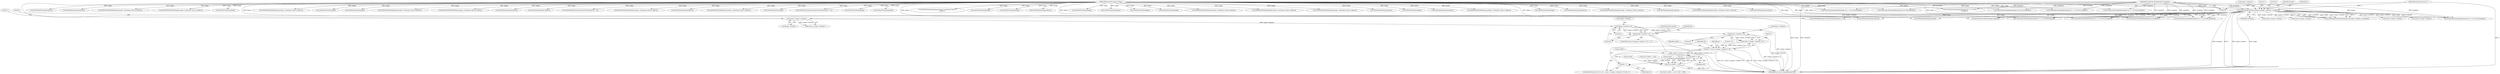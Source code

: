 digraph "0_ImageMagick_cc4ac341f29fa368da6ef01c207deaf8c61f6a2e@pointer" {
"1000206" [label="(Call,image->columns % 8)"];
"1000147" [label="(Call,(ssize_t) image->columns)"];
"1000118" [label="(Call,QueueAuthenticPixels(image,0,y,image->columns,1,exception))"];
"1000106" [label="(MethodParameterIn,Image *image)"];
"1000109" [label="(MethodParameterIn,ssize_t y)"];
"1000110" [label="(MethodParameterIn,ExceptionInfo *exception)"];
"1000205" [label="(Call,(image->columns % 8) != 0)"];
"1000221" [label="(Call,image->columns % 8)"];
"1000219" [label="(Call,(ssize_t) (image->columns % 8))"];
"1000217" [label="(Call,bit < (ssize_t) (image->columns % 8))"];
"1000235" [label="(Call,0x80 >> bit)"];
"1000226" [label="(Call,bit++)"];
"1000232" [label="(Call,(*p) & (0x80 >> bit))"];
"1000764" [label="(Call,(ssize_t) image->columns)"];
"1000170" [label="(Call,(*p) & (0x80 >> bit))"];
"1000478" [label="(Call,GetPixelChannels(image))"];
"1000403" [label="(Call,ConstrainColormapIndex(image,(*p) & 0x3,exception))"];
"1000147" [label="(Call,(ssize_t) image->columns)"];
"1000364" [label="(Call,GetPixelChannels(image))"];
"1000740" [label="(Call,SetPixelViaPixelInfo(image,image->colormap+(ssize_t) index,q))"];
"1000213" [label="(ControlStructure,for (bit=0; bit < (ssize_t) (image->columns % 8); bit++))"];
"1000260" [label="(Call,SetPixelViaPixelInfo(image,image->colormap+(ssize_t) index,q))"];
"1000298" [label="(Call,ConstrainColormapIndex(image,(*p >> 6) & 0x3,exception))"];
"1000611" [label="(Call,SetPixelViaPixelInfo(image,image->colormap+(ssize_t) index,q))"];
"1000121" [label="(Identifier,y)"];
"1000122" [label="(Call,image->columns)"];
"1000580" [label="(Call,(ssize_t) image->columns)"];
"1000307" [label="(Call,SetPixelIndex(image,index,q))"];
"1000795" [label="(Call,GetPixelChannels(image))"];
"1000544" [label="(Call,SetPixelIndex(image,index,q))"];
"1000250" [label="(Call,SetPixelViaPixelInfo(image,image->colormap+(ssize_t) index,q))"];
"1000658" [label="(Call,GetPixelChannels(image))"];
"1000221" [label="(Call,image->columns % 8)"];
"1000410" [label="(Call,SetPixelIndex(image,index,q))"];
"1000206" [label="(Call,image->columns % 8)"];
"1000226" [label="(Call,bit++)"];
"1000510" [label="(Call,SetPixelViaPixelInfo(image,image->colormap+(ssize_t) index,q))"];
"1000106" [label="(MethodParameterIn,Image *image)"];
"1000125" [label="(Literal,1)"];
"1000368" [label="(Call,ConstrainColormapIndex(image,(*p >> 2) & 0x3,exception))"];
"1000730" [label="(Call,SetPixelIndex(image,index,q))"];
"1000116" [label="(Call,q=QueueAuthenticPixels(image,0,y,image->columns,1,exception))"];
"1000627" [label="(Call,ConstrainColormapIndex(image,(*p) & 0x0f,exception))"];
"1000276" [label="(ControlStructure,break;)"];
"1000238" [label="(Literal,0x01)"];
"1000231" [label="(Call,(*p) & (0x80 >> bit) ? 0x01 : 0x00)"];
"1000725" [label="(Call,ConstrainColormapIndex(image,*p,exception))"];
"1000447" [label="(Call,ConstrainColormapIndex(image,(*p >> 6) & 0x3,exception))"];
"1000491" [label="(Call,ConstrainColormapIndex(image,(*p >> 4) & 0x3,exception))"];
"1000215" [label="(Identifier,bit)"];
"1000690" [label="(Call,SetPixelViaPixelInfo(image,image->colormap+(ssize_t) index,q))"];
"1000634" [label="(Call,SetPixelIndex(image,index,q))"];
"1000149" [label="(Call,image->columns)"];
"1000286" [label="(Call,(ssize_t) image->columns)"];
"1000222" [label="(Call,image->columns)"];
"1000219" [label="(Call,(ssize_t) (image->columns % 8))"];
"1000680" [label="(Call,SetPixelIndex(image,index,q))"];
"1000227" [label="(Identifier,bit)"];
"1000333" [label="(Call,ConstrainColormapIndex(image,(*p >> 4) & 0x3,exception))"];
"1000601" [label="(Call,SetPixelIndex(image,index,q))"];
"1000387" [label="(Call,SetPixelViaPixelInfo(image,image->colormap+(ssize_t) index,q))"];
"1000317" [label="(Call,SetPixelViaPixelInfo(image,image->colormap+(ssize_t) index,q))"];
"1000110" [label="(MethodParameterIn,ExceptionInfo *exception)"];
"1000432" [label="(Call,GetPixelChannels(image))"];
"1000772" [label="(Call,SetPixelRed(image,ScaleCharToQuantum(*p++),q))"];
"1000236" [label="(Literal,0x80)"];
"1000109" [label="(MethodParameterIn,ssize_t y)"];
"1000466" [label="(Call,SetPixelViaPixelInfo(image,image->colormap+(ssize_t) index,q))"];
"1000623" [label="(Call,GetPixelChannels(image))"];
"1000237" [label="(Identifier,bit)"];
"1000399" [label="(Call,GetPixelChannels(image))"];
"1000715" [label="(Call,(ssize_t) image->columns)"];
"1000671" [label="(Call,ConstrainColormapIndex(image,(*p >> 4) & 0x0f,exception))"];
"1000800" [label="(Call,SyncAuthenticPixels(image,exception))"];
"1000188" [label="(Call,SetPixelViaPixelInfo(image,image->colormap+(ssize_t) index,q))"];
"1000230" [label="(Identifier,index)"];
"1000152" [label="(Literal,7)"];
"1000204" [label="(ControlStructure,if ((image->columns % 8) != 0))"];
"1000146" [label="(Call,(ssize_t) image->columns-7)"];
"1000535" [label="(Call,ConstrainColormapIndex(image,(*p >> 2) & 0x3,\n                       exception))"];
"1000210" [label="(Literal,8)"];
"1000352" [label="(Call,SetPixelViaPixelInfo(image,image->colormap+(ssize_t) index,q))"];
"1000118" [label="(Call,QueueAuthenticPixels(image,0,y,image->columns,1,exception))"];
"1000807" [label="(MethodReturn,static MagickBooleanType)"];
"1000235" [label="(Call,0x80 >> bit)"];
"1000456" [label="(Call,SetPixelIndex(image,index,q))"];
"1000500" [label="(Call,SetPixelIndex(image,index,q))"];
"1000178" [label="(Call,SetPixelIndex(image,index,q))"];
"1000207" [label="(Call,image->columns)"];
"1000592" [label="(Call,ConstrainColormapIndex(image,(*p >> 4) & 0x0f,exception))"];
"1000120" [label="(Literal,0)"];
"1000205" [label="(Call,(image->columns % 8) != 0)"];
"1000786" [label="(Call,SetPixelBlue(image,ScaleCharToQuantum(*p++),q))"];
"1000232" [label="(Call,(*p) & (0x80 >> bit))"];
"1000126" [label="(Identifier,exception)"];
"1000420" [label="(Call,SetPixelViaPixelInfo(image,image->colormap+(ssize_t) index,q))"];
"1000218" [label="(Identifier,bit)"];
"1000233" [label="(Call,*p)"];
"1000342" [label="(Call,SetPixelIndex(image,index,q))"];
"1000644" [label="(Call,SetPixelViaPixelInfo(image,image->colormap+(ssize_t) index,q))"];
"1000566" [label="(Call,GetPixelChannels(image))"];
"1000240" [label="(Call,SetPixelIndex(image,index,q))"];
"1000119" [label="(Identifier,image)"];
"1000217" [label="(Call,bit < (ssize_t) (image->columns % 8))"];
"1000779" [label="(Call,SetPixelGreen(image,ScaleCharToQuantum(*p++),q))"];
"1000275" [label="(Identifier,p)"];
"1000272" [label="(Call,GetPixelChannels(image))"];
"1000329" [label="(Call,GetPixelChannels(image))"];
"1000554" [label="(Call,SetPixelViaPixelInfo(image,image->colormap+(ssize_t)\n                        index,q))"];
"1000754" [label="(Call,GetPixelChannels(image))"];
"1000225" [label="(Literal,8)"];
"1000200" [label="(Call,GetPixelChannels(image))"];
"1000214" [label="(Call,bit=0)"];
"1000239" [label="(Literal,0x00)"];
"1000377" [label="(Call,SetPixelIndex(image,index,q))"];
"1000704" [label="(Call,GetPixelChannels(image))"];
"1000211" [label="(Literal,0)"];
"1000522" [label="(Call,GetPixelChannels(image))"];
"1000206" -> "1000205"  [label="AST: "];
"1000206" -> "1000210"  [label="CFG: "];
"1000207" -> "1000206"  [label="AST: "];
"1000210" -> "1000206"  [label="AST: "];
"1000211" -> "1000206"  [label="CFG: "];
"1000206" -> "1000807"  [label="DDG: image->columns"];
"1000206" -> "1000205"  [label="DDG: image->columns"];
"1000206" -> "1000205"  [label="DDG: 8"];
"1000147" -> "1000206"  [label="DDG: image->columns"];
"1000206" -> "1000221"  [label="DDG: image->columns"];
"1000147" -> "1000146"  [label="AST: "];
"1000147" -> "1000149"  [label="CFG: "];
"1000148" -> "1000147"  [label="AST: "];
"1000149" -> "1000147"  [label="AST: "];
"1000152" -> "1000147"  [label="CFG: "];
"1000147" -> "1000146"  [label="DDG: image->columns"];
"1000118" -> "1000147"  [label="DDG: image->columns"];
"1000118" -> "1000116"  [label="AST: "];
"1000118" -> "1000126"  [label="CFG: "];
"1000119" -> "1000118"  [label="AST: "];
"1000120" -> "1000118"  [label="AST: "];
"1000121" -> "1000118"  [label="AST: "];
"1000122" -> "1000118"  [label="AST: "];
"1000125" -> "1000118"  [label="AST: "];
"1000126" -> "1000118"  [label="AST: "];
"1000116" -> "1000118"  [label="CFG: "];
"1000118" -> "1000807"  [label="DDG: exception"];
"1000118" -> "1000807"  [label="DDG: y"];
"1000118" -> "1000807"  [label="DDG: image->columns"];
"1000118" -> "1000807"  [label="DDG: image"];
"1000118" -> "1000116"  [label="DDG: exception"];
"1000118" -> "1000116"  [label="DDG: image"];
"1000118" -> "1000116"  [label="DDG: image->columns"];
"1000118" -> "1000116"  [label="DDG: 1"];
"1000118" -> "1000116"  [label="DDG: 0"];
"1000118" -> "1000116"  [label="DDG: y"];
"1000106" -> "1000118"  [label="DDG: image"];
"1000109" -> "1000118"  [label="DDG: y"];
"1000110" -> "1000118"  [label="DDG: exception"];
"1000118" -> "1000178"  [label="DDG: image"];
"1000118" -> "1000240"  [label="DDG: image"];
"1000118" -> "1000286"  [label="DDG: image->columns"];
"1000118" -> "1000298"  [label="DDG: image"];
"1000118" -> "1000298"  [label="DDG: exception"];
"1000118" -> "1000447"  [label="DDG: image"];
"1000118" -> "1000447"  [label="DDG: exception"];
"1000118" -> "1000580"  [label="DDG: image->columns"];
"1000118" -> "1000592"  [label="DDG: image"];
"1000118" -> "1000592"  [label="DDG: exception"];
"1000118" -> "1000671"  [label="DDG: image"];
"1000118" -> "1000671"  [label="DDG: exception"];
"1000118" -> "1000715"  [label="DDG: image->columns"];
"1000118" -> "1000725"  [label="DDG: image"];
"1000118" -> "1000725"  [label="DDG: exception"];
"1000118" -> "1000764"  [label="DDG: image->columns"];
"1000118" -> "1000772"  [label="DDG: image"];
"1000118" -> "1000800"  [label="DDG: image"];
"1000118" -> "1000800"  [label="DDG: exception"];
"1000106" -> "1000105"  [label="AST: "];
"1000106" -> "1000807"  [label="DDG: image"];
"1000106" -> "1000178"  [label="DDG: image"];
"1000106" -> "1000188"  [label="DDG: image"];
"1000106" -> "1000200"  [label="DDG: image"];
"1000106" -> "1000240"  [label="DDG: image"];
"1000106" -> "1000250"  [label="DDG: image"];
"1000106" -> "1000260"  [label="DDG: image"];
"1000106" -> "1000272"  [label="DDG: image"];
"1000106" -> "1000298"  [label="DDG: image"];
"1000106" -> "1000307"  [label="DDG: image"];
"1000106" -> "1000317"  [label="DDG: image"];
"1000106" -> "1000329"  [label="DDG: image"];
"1000106" -> "1000333"  [label="DDG: image"];
"1000106" -> "1000342"  [label="DDG: image"];
"1000106" -> "1000352"  [label="DDG: image"];
"1000106" -> "1000364"  [label="DDG: image"];
"1000106" -> "1000368"  [label="DDG: image"];
"1000106" -> "1000377"  [label="DDG: image"];
"1000106" -> "1000387"  [label="DDG: image"];
"1000106" -> "1000399"  [label="DDG: image"];
"1000106" -> "1000403"  [label="DDG: image"];
"1000106" -> "1000410"  [label="DDG: image"];
"1000106" -> "1000420"  [label="DDG: image"];
"1000106" -> "1000432"  [label="DDG: image"];
"1000106" -> "1000447"  [label="DDG: image"];
"1000106" -> "1000456"  [label="DDG: image"];
"1000106" -> "1000466"  [label="DDG: image"];
"1000106" -> "1000478"  [label="DDG: image"];
"1000106" -> "1000491"  [label="DDG: image"];
"1000106" -> "1000500"  [label="DDG: image"];
"1000106" -> "1000510"  [label="DDG: image"];
"1000106" -> "1000522"  [label="DDG: image"];
"1000106" -> "1000535"  [label="DDG: image"];
"1000106" -> "1000544"  [label="DDG: image"];
"1000106" -> "1000554"  [label="DDG: image"];
"1000106" -> "1000566"  [label="DDG: image"];
"1000106" -> "1000592"  [label="DDG: image"];
"1000106" -> "1000601"  [label="DDG: image"];
"1000106" -> "1000611"  [label="DDG: image"];
"1000106" -> "1000623"  [label="DDG: image"];
"1000106" -> "1000627"  [label="DDG: image"];
"1000106" -> "1000634"  [label="DDG: image"];
"1000106" -> "1000644"  [label="DDG: image"];
"1000106" -> "1000658"  [label="DDG: image"];
"1000106" -> "1000671"  [label="DDG: image"];
"1000106" -> "1000680"  [label="DDG: image"];
"1000106" -> "1000690"  [label="DDG: image"];
"1000106" -> "1000704"  [label="DDG: image"];
"1000106" -> "1000725"  [label="DDG: image"];
"1000106" -> "1000730"  [label="DDG: image"];
"1000106" -> "1000740"  [label="DDG: image"];
"1000106" -> "1000754"  [label="DDG: image"];
"1000106" -> "1000772"  [label="DDG: image"];
"1000106" -> "1000779"  [label="DDG: image"];
"1000106" -> "1000786"  [label="DDG: image"];
"1000106" -> "1000795"  [label="DDG: image"];
"1000106" -> "1000800"  [label="DDG: image"];
"1000109" -> "1000105"  [label="AST: "];
"1000109" -> "1000807"  [label="DDG: y"];
"1000110" -> "1000105"  [label="AST: "];
"1000110" -> "1000807"  [label="DDG: exception"];
"1000110" -> "1000298"  [label="DDG: exception"];
"1000110" -> "1000333"  [label="DDG: exception"];
"1000110" -> "1000368"  [label="DDG: exception"];
"1000110" -> "1000403"  [label="DDG: exception"];
"1000110" -> "1000447"  [label="DDG: exception"];
"1000110" -> "1000491"  [label="DDG: exception"];
"1000110" -> "1000535"  [label="DDG: exception"];
"1000110" -> "1000592"  [label="DDG: exception"];
"1000110" -> "1000627"  [label="DDG: exception"];
"1000110" -> "1000671"  [label="DDG: exception"];
"1000110" -> "1000725"  [label="DDG: exception"];
"1000110" -> "1000800"  [label="DDG: exception"];
"1000205" -> "1000204"  [label="AST: "];
"1000205" -> "1000211"  [label="CFG: "];
"1000211" -> "1000205"  [label="AST: "];
"1000215" -> "1000205"  [label="CFG: "];
"1000276" -> "1000205"  [label="CFG: "];
"1000205" -> "1000807"  [label="DDG: image->columns % 8"];
"1000205" -> "1000807"  [label="DDG: (image->columns % 8) != 0"];
"1000221" -> "1000219"  [label="AST: "];
"1000221" -> "1000225"  [label="CFG: "];
"1000222" -> "1000221"  [label="AST: "];
"1000225" -> "1000221"  [label="AST: "];
"1000219" -> "1000221"  [label="CFG: "];
"1000221" -> "1000807"  [label="DDG: image->columns"];
"1000221" -> "1000219"  [label="DDG: image->columns"];
"1000221" -> "1000219"  [label="DDG: 8"];
"1000219" -> "1000217"  [label="AST: "];
"1000220" -> "1000219"  [label="AST: "];
"1000217" -> "1000219"  [label="CFG: "];
"1000219" -> "1000807"  [label="DDG: image->columns % 8"];
"1000219" -> "1000217"  [label="DDG: image->columns % 8"];
"1000217" -> "1000213"  [label="AST: "];
"1000218" -> "1000217"  [label="AST: "];
"1000230" -> "1000217"  [label="CFG: "];
"1000275" -> "1000217"  [label="CFG: "];
"1000217" -> "1000807"  [label="DDG: (ssize_t) (image->columns % 8)"];
"1000217" -> "1000807"  [label="DDG: bit < (ssize_t) (image->columns % 8)"];
"1000217" -> "1000807"  [label="DDG: bit"];
"1000226" -> "1000217"  [label="DDG: bit"];
"1000214" -> "1000217"  [label="DDG: bit"];
"1000217" -> "1000235"  [label="DDG: bit"];
"1000235" -> "1000232"  [label="AST: "];
"1000235" -> "1000237"  [label="CFG: "];
"1000236" -> "1000235"  [label="AST: "];
"1000237" -> "1000235"  [label="AST: "];
"1000232" -> "1000235"  [label="CFG: "];
"1000235" -> "1000226"  [label="DDG: bit"];
"1000235" -> "1000232"  [label="DDG: 0x80"];
"1000235" -> "1000232"  [label="DDG: bit"];
"1000226" -> "1000213"  [label="AST: "];
"1000226" -> "1000227"  [label="CFG: "];
"1000227" -> "1000226"  [label="AST: "];
"1000218" -> "1000226"  [label="CFG: "];
"1000232" -> "1000231"  [label="AST: "];
"1000233" -> "1000232"  [label="AST: "];
"1000238" -> "1000232"  [label="CFG: "];
"1000239" -> "1000232"  [label="CFG: "];
"1000232" -> "1000807"  [label="DDG: *p"];
"1000232" -> "1000807"  [label="DDG: 0x80 >> bit"];
"1000170" -> "1000232"  [label="DDG: *p"];
}
